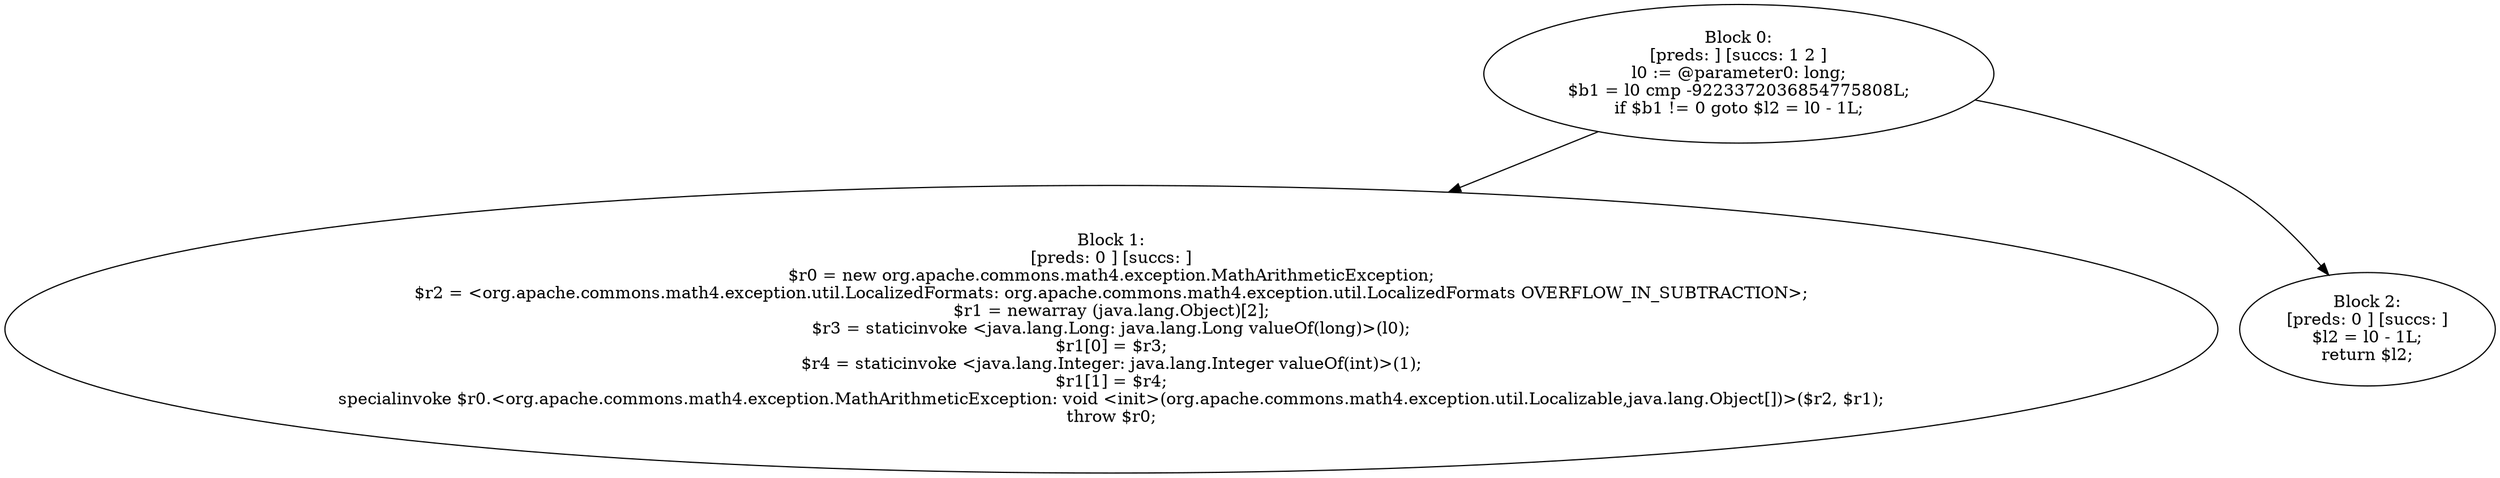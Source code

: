 digraph "unitGraph" {
    "Block 0:
[preds: ] [succs: 1 2 ]
l0 := @parameter0: long;
$b1 = l0 cmp -9223372036854775808L;
if $b1 != 0 goto $l2 = l0 - 1L;
"
    "Block 1:
[preds: 0 ] [succs: ]
$r0 = new org.apache.commons.math4.exception.MathArithmeticException;
$r2 = <org.apache.commons.math4.exception.util.LocalizedFormats: org.apache.commons.math4.exception.util.LocalizedFormats OVERFLOW_IN_SUBTRACTION>;
$r1 = newarray (java.lang.Object)[2];
$r3 = staticinvoke <java.lang.Long: java.lang.Long valueOf(long)>(l0);
$r1[0] = $r3;
$r4 = staticinvoke <java.lang.Integer: java.lang.Integer valueOf(int)>(1);
$r1[1] = $r4;
specialinvoke $r0.<org.apache.commons.math4.exception.MathArithmeticException: void <init>(org.apache.commons.math4.exception.util.Localizable,java.lang.Object[])>($r2, $r1);
throw $r0;
"
    "Block 2:
[preds: 0 ] [succs: ]
$l2 = l0 - 1L;
return $l2;
"
    "Block 0:
[preds: ] [succs: 1 2 ]
l0 := @parameter0: long;
$b1 = l0 cmp -9223372036854775808L;
if $b1 != 0 goto $l2 = l0 - 1L;
"->"Block 1:
[preds: 0 ] [succs: ]
$r0 = new org.apache.commons.math4.exception.MathArithmeticException;
$r2 = <org.apache.commons.math4.exception.util.LocalizedFormats: org.apache.commons.math4.exception.util.LocalizedFormats OVERFLOW_IN_SUBTRACTION>;
$r1 = newarray (java.lang.Object)[2];
$r3 = staticinvoke <java.lang.Long: java.lang.Long valueOf(long)>(l0);
$r1[0] = $r3;
$r4 = staticinvoke <java.lang.Integer: java.lang.Integer valueOf(int)>(1);
$r1[1] = $r4;
specialinvoke $r0.<org.apache.commons.math4.exception.MathArithmeticException: void <init>(org.apache.commons.math4.exception.util.Localizable,java.lang.Object[])>($r2, $r1);
throw $r0;
";
    "Block 0:
[preds: ] [succs: 1 2 ]
l0 := @parameter0: long;
$b1 = l0 cmp -9223372036854775808L;
if $b1 != 0 goto $l2 = l0 - 1L;
"->"Block 2:
[preds: 0 ] [succs: ]
$l2 = l0 - 1L;
return $l2;
";
}
